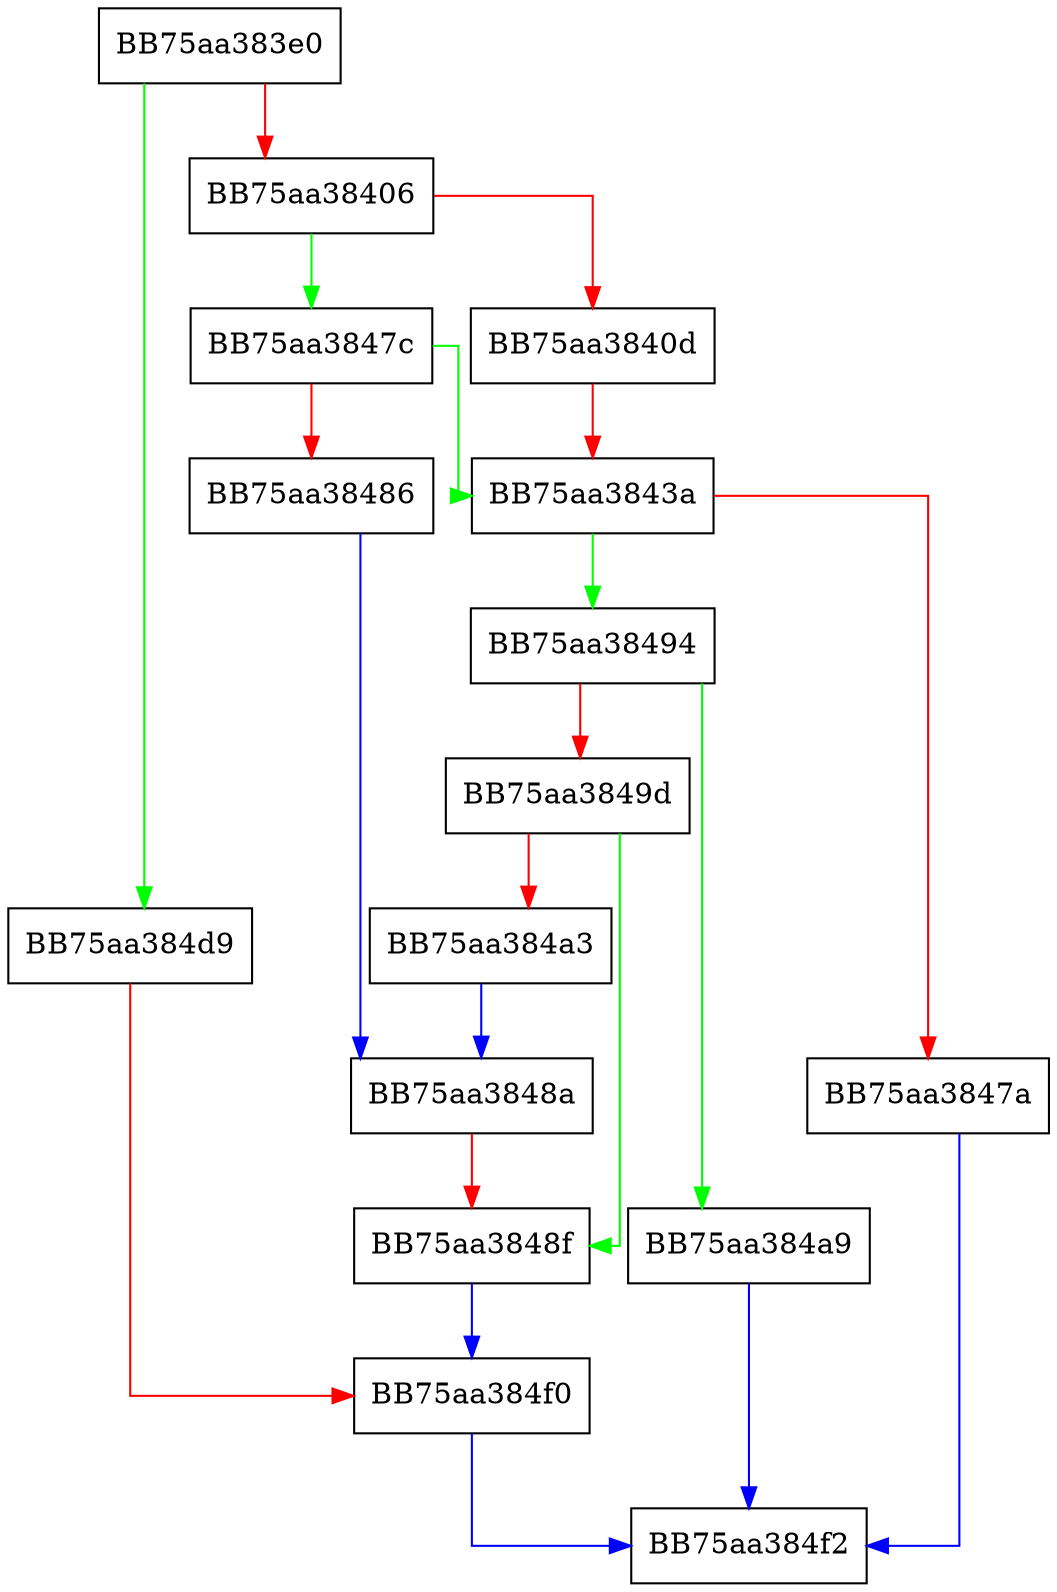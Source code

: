 digraph eval {
  node [shape="box"];
  graph [splines=ortho];
  BB75aa383e0 -> BB75aa384d9 [color="green"];
  BB75aa383e0 -> BB75aa38406 [color="red"];
  BB75aa38406 -> BB75aa3847c [color="green"];
  BB75aa38406 -> BB75aa3840d [color="red"];
  BB75aa3840d -> BB75aa3843a [color="red"];
  BB75aa3843a -> BB75aa38494 [color="green"];
  BB75aa3843a -> BB75aa3847a [color="red"];
  BB75aa3847a -> BB75aa384f2 [color="blue"];
  BB75aa3847c -> BB75aa3843a [color="green"];
  BB75aa3847c -> BB75aa38486 [color="red"];
  BB75aa38486 -> BB75aa3848a [color="blue"];
  BB75aa3848a -> BB75aa3848f [color="red"];
  BB75aa3848f -> BB75aa384f0 [color="blue"];
  BB75aa38494 -> BB75aa384a9 [color="green"];
  BB75aa38494 -> BB75aa3849d [color="red"];
  BB75aa3849d -> BB75aa3848f [color="green"];
  BB75aa3849d -> BB75aa384a3 [color="red"];
  BB75aa384a3 -> BB75aa3848a [color="blue"];
  BB75aa384a9 -> BB75aa384f2 [color="blue"];
  BB75aa384d9 -> BB75aa384f0 [color="red"];
  BB75aa384f0 -> BB75aa384f2 [color="blue"];
}
